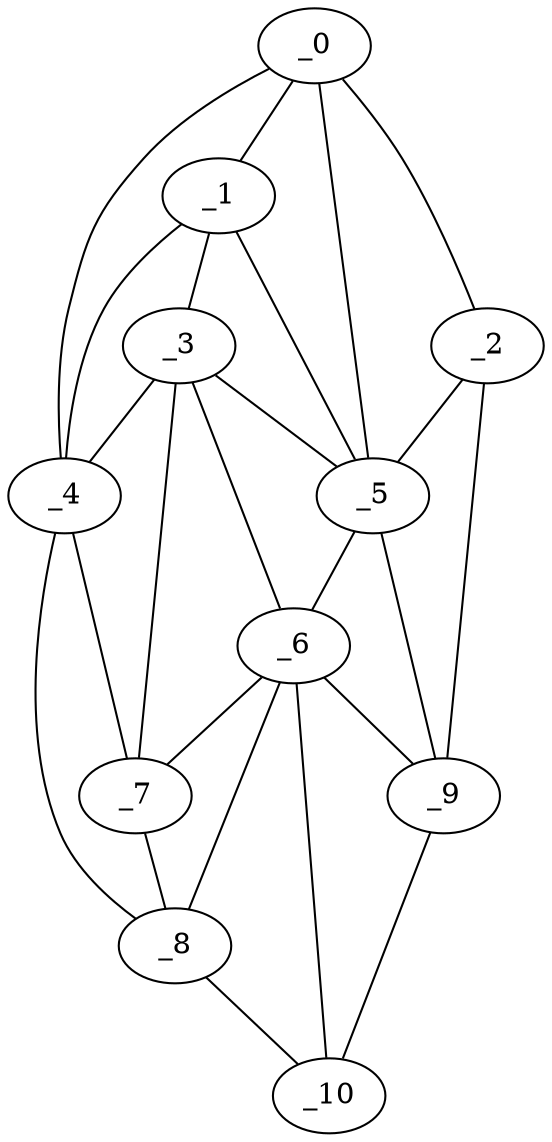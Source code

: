 graph "obj80__20.gxl" {
	_0	 [x=4,
		y=41];
	_1	 [x=12,
		y=34];
	_0 -- _1	 [valence=2];
	_2	 [x=14,
		y=102];
	_0 -- _2	 [valence=1];
	_4	 [x=31,
		y=15];
	_0 -- _4	 [valence=1];
	_5	 [x=36,
		y=77];
	_0 -- _5	 [valence=2];
	_3	 [x=23,
		y=25];
	_1 -- _3	 [valence=1];
	_1 -- _4	 [valence=1];
	_1 -- _5	 [valence=2];
	_2 -- _5	 [valence=2];
	_9	 [x=116,
		y=113];
	_2 -- _9	 [valence=1];
	_3 -- _4	 [valence=2];
	_3 -- _5	 [valence=2];
	_6	 [x=61,
		y=58];
	_3 -- _6	 [valence=2];
	_7	 [x=67,
		y=49];
	_3 -- _7	 [valence=2];
	_4 -- _7	 [valence=1];
	_8	 [x=73,
		y=46];
	_4 -- _8	 [valence=1];
	_5 -- _6	 [valence=1];
	_5 -- _9	 [valence=1];
	_6 -- _7	 [valence=2];
	_6 -- _8	 [valence=2];
	_6 -- _9	 [valence=2];
	_10	 [x=126,
		y=101];
	_6 -- _10	 [valence=1];
	_7 -- _8	 [valence=1];
	_8 -- _10	 [valence=1];
	_9 -- _10	 [valence=1];
}
